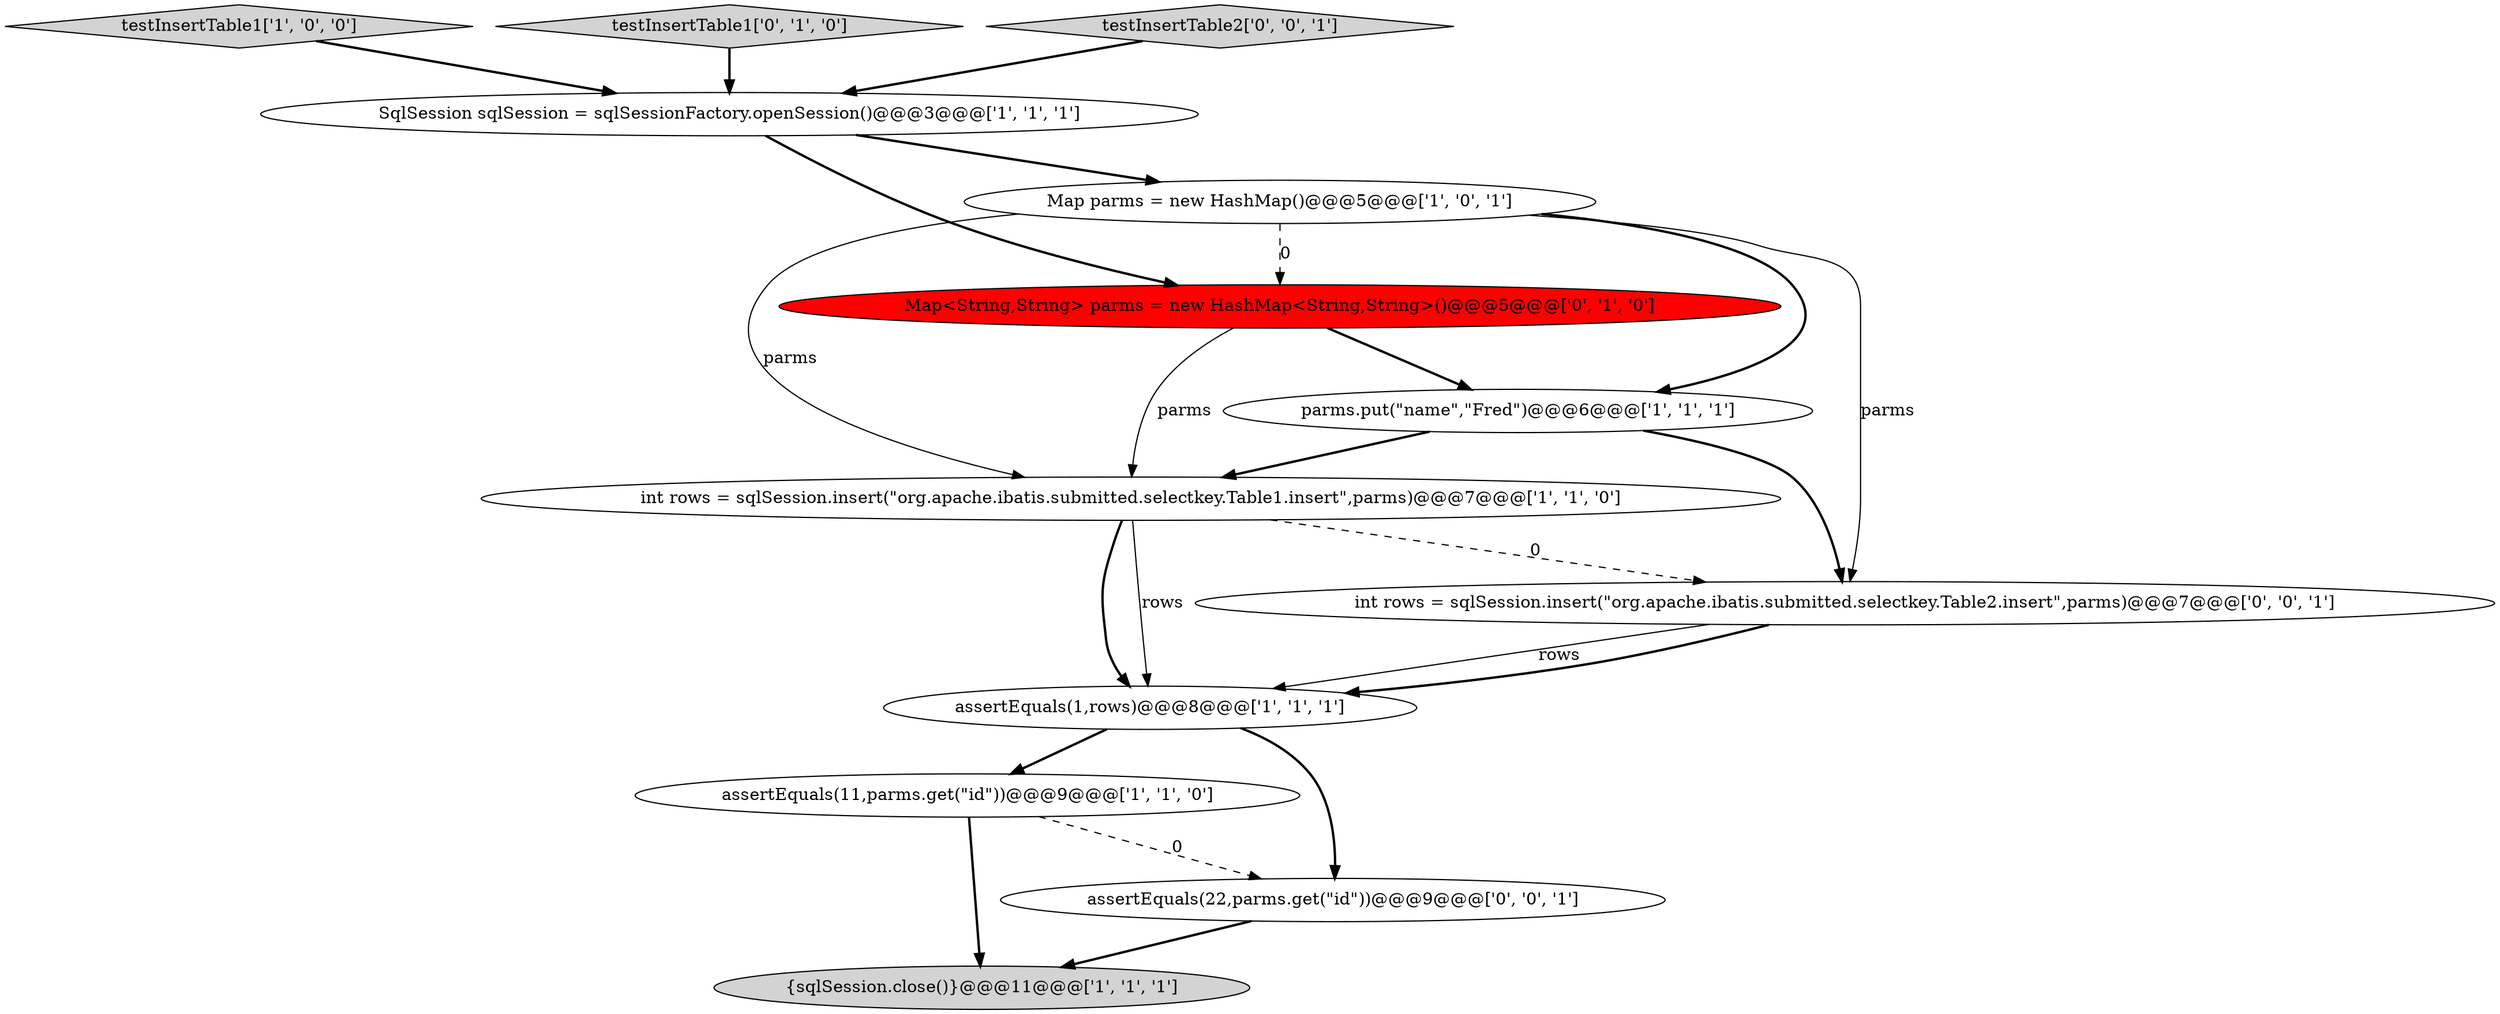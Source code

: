 digraph {
3 [style = filled, label = "assertEquals(1,rows)@@@8@@@['1', '1', '1']", fillcolor = white, shape = ellipse image = "AAA0AAABBB1BBB"];
2 [style = filled, label = "{sqlSession.close()}@@@11@@@['1', '1', '1']", fillcolor = lightgray, shape = ellipse image = "AAA0AAABBB1BBB"];
10 [style = filled, label = "int rows = sqlSession.insert(\"org.apache.ibatis.submitted.selectkey.Table2.insert\",parms)@@@7@@@['0', '0', '1']", fillcolor = white, shape = ellipse image = "AAA0AAABBB3BBB"];
0 [style = filled, label = "SqlSession sqlSession = sqlSessionFactory.openSession()@@@3@@@['1', '1', '1']", fillcolor = white, shape = ellipse image = "AAA0AAABBB1BBB"];
1 [style = filled, label = "testInsertTable1['1', '0', '0']", fillcolor = lightgray, shape = diamond image = "AAA0AAABBB1BBB"];
4 [style = filled, label = "Map parms = new HashMap()@@@5@@@['1', '0', '1']", fillcolor = white, shape = ellipse image = "AAA0AAABBB1BBB"];
5 [style = filled, label = "assertEquals(11,parms.get(\"id\"))@@@9@@@['1', '1', '0']", fillcolor = white, shape = ellipse image = "AAA0AAABBB1BBB"];
8 [style = filled, label = "Map<String,String> parms = new HashMap<String,String>()@@@5@@@['0', '1', '0']", fillcolor = red, shape = ellipse image = "AAA1AAABBB2BBB"];
11 [style = filled, label = "assertEquals(22,parms.get(\"id\"))@@@9@@@['0', '0', '1']", fillcolor = white, shape = ellipse image = "AAA0AAABBB3BBB"];
9 [style = filled, label = "testInsertTable1['0', '1', '0']", fillcolor = lightgray, shape = diamond image = "AAA0AAABBB2BBB"];
12 [style = filled, label = "testInsertTable2['0', '0', '1']", fillcolor = lightgray, shape = diamond image = "AAA0AAABBB3BBB"];
6 [style = filled, label = "int rows = sqlSession.insert(\"org.apache.ibatis.submitted.selectkey.Table1.insert\",parms)@@@7@@@['1', '1', '0']", fillcolor = white, shape = ellipse image = "AAA0AAABBB1BBB"];
7 [style = filled, label = "parms.put(\"name\",\"Fred\")@@@6@@@['1', '1', '1']", fillcolor = white, shape = ellipse image = "AAA0AAABBB1BBB"];
6->3 [style = bold, label=""];
9->0 [style = bold, label=""];
10->3 [style = solid, label="rows"];
7->10 [style = bold, label=""];
3->11 [style = bold, label=""];
10->3 [style = bold, label=""];
4->10 [style = solid, label="parms"];
1->0 [style = bold, label=""];
4->6 [style = solid, label="parms"];
12->0 [style = bold, label=""];
11->2 [style = bold, label=""];
4->7 [style = bold, label=""];
8->7 [style = bold, label=""];
6->10 [style = dashed, label="0"];
5->2 [style = bold, label=""];
3->5 [style = bold, label=""];
5->11 [style = dashed, label="0"];
0->4 [style = bold, label=""];
7->6 [style = bold, label=""];
6->3 [style = solid, label="rows"];
4->8 [style = dashed, label="0"];
0->8 [style = bold, label=""];
8->6 [style = solid, label="parms"];
}
